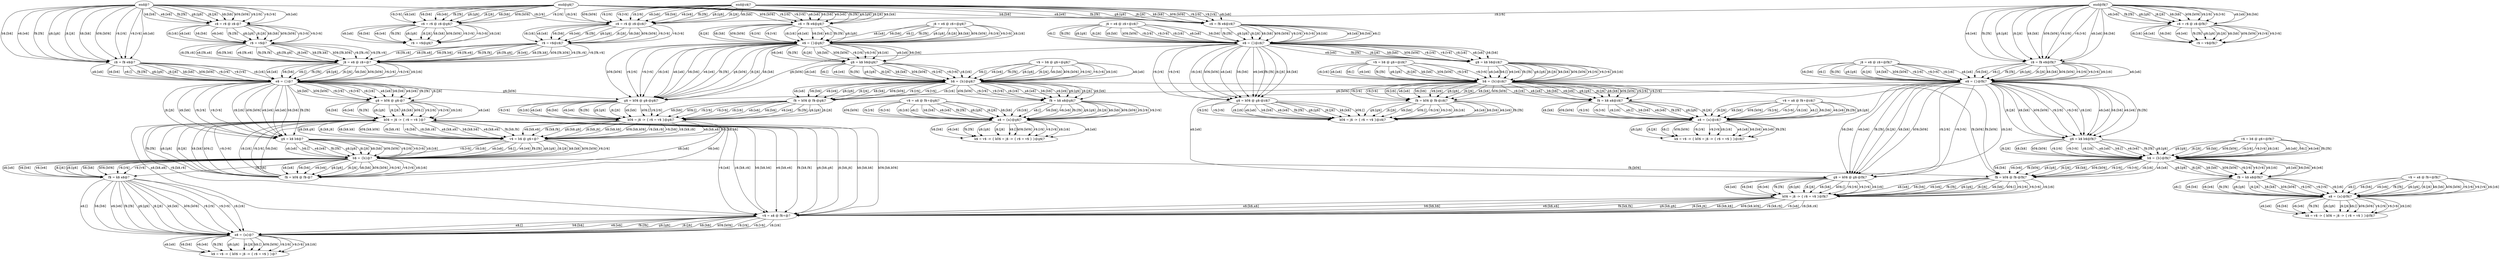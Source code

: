 digraph pds {
    0[label="f$ = k$ a$@?"];
    1[label="a$ = {a}@?"];
    0 -> 1[label="a$;[]"];
    2[label="f$ = k$ a$@f$|?"];
    3[label="a$ = {a}@f$|?"];
    2 -> 3[label="a$;[]"];
    4[label="f$ = k$ a$@g$|?"];
    5[label="a$ = {a}@g$|?"];
    4 -> 5[label="a$;[]"];
    6[label="f$ = k$ a$@z$|?"];
    7[label="a$ = {a}@z$|?"];
    6 -> 7[label="a$;[]"];
    8[label="v$ = a$ @ f$+@?"];
    8 -> 1[label="a$;[]"];
    9[label="v$ = a$ @ f$+@f$|?"];
    9 -> 3[label="a$;[]"];
    10[label="v$ = a$ @ f$+@g$|?"];
    10 -> 5[label="a$;[]"];
    11[label="v$ = a$ @ f$+@z$|?"];
    11 -> 7[label="a$;[]"];
    12[label="g$ = k$ b$@?"];
    13[label="b$ = {b}@?"];
    12 -> 13[label="a$;[a$]"];
    14[label="g$ = k$ b$@f$|?"];
    15[label="b$ = {b}@f$|?"];
    14 -> 15[label="a$;[a$]"];
    16[label="g$ = k$ b$@g$|?"];
    17[label="b$ = {b}@g$|?"];
    16 -> 17[label="a$;[a$]"];
    18[label="g$ = k$ b$@z$|?"];
    19[label="b$ = {b}@z$|?"];
    18 -> 19[label="a$;[a$]"];
    20[label="v$ = b$ @ g$+@?"];
    20 -> 13[label="a$;[a$]"];
    21[label="v$ = b$ @ g$+@f$|?"];
    21 -> 15[label="a$;[a$]"];
    22[label="v$ = b$ @ g$+@g$|?"];
    22 -> 17[label="a$;[a$]"];
    23[label="v$ = b$ @ g$+@z$|?"];
    23 -> 19[label="a$;[a$]"];
    24[label="z$ = f$ e$@?"];
    25[label="e$ = {}@?"];
    24 -> 25[label="a$;[a$]"];
    26[label="z$ = f$ e$@f$|?"];
    27[label="e$ = {}@f$|?"];
    26 -> 27[label="a$;[a$]"];
    28[label="z$ = f$ e$@g$|?"];
    29[label="e$ = {}@g$|?"];
    28 -> 29[label="a$;[a$]"];
    30[label="z$ = f$ e$@z$|?"];
    31[label="e$ = {}@z$|?"];
    30 -> 31[label="a$;[a$]"];
    32[label="j$ = e$ @ z$+@?"];
    32 -> 25[label="a$;[a$]"];
    33[label="j$ = e$ @ z$+@f$|?"];
    33 -> 27[label="a$;[a$]"];
    34[label="j$ = e$ @ z$+@g$|?"];
    34 -> 29[label="a$;[a$]"];
    35[label="j$ = e$ @ z$+@z$|?"];
    35 -> 31[label="a$;[a$]"];
    13 -> 0[label="a$;[a$]"];
    15 -> 2[label="a$;[a$]"];
    17 -> 4[label="a$;[a$]"];
    19 -> 6[label="a$;[a$]"];
    25 -> 12[label="a$;[a$]"];
    27 -> 14[label="a$;[a$]"];
    29 -> 16[label="a$;[a$]"];
    31 -> 18[label="a$;[a$]"];
    36[label="k$ = v$ -> { k0$ = j$ -> { r$ = v$ } }@?"];
    1 -> 36[label="a$;[a$]"];
    37[label="k$ = v$ -> { k0$ = j$ -> { r$ = v$ } }@f$|?"];
    3 -> 37[label="a$;[a$]"];
    38[label="k$ = v$ -> { k0$ = j$ -> { r$ = v$ } }@g$|?"];
    5 -> 38[label="a$;[a$]"];
    39[label="k$ = v$ -> { k0$ = j$ -> { r$ = v$ } }@z$|?"];
    7 -> 39[label="a$;[a$]"];
    40[label="f$ = k0$ @ f$-@?"];
    41[label="k0$ = j$ -> { r$ = v$ }@?"];
    40 -> 41[label="a$;[a$]"];
    42[label="f$ = k0$ @ f$-@f$|?"];
    43[label="k0$ = j$ -> { r$ = v$ }@f$|?"];
    42 -> 43[label="a$;[a$]"];
    44[label="f$ = k0$ @ f$-@g$|?"];
    45[label="k0$ = j$ -> { r$ = v$ }@g$|?"];
    44 -> 45[label="a$;[a$]"];
    46[label="f$ = k0$ @ f$-@z$|?"];
    47[label="k0$ = j$ -> { r$ = v$ }@z$|?"];
    46 -> 47[label="a$;[a$]"];
    48[label="g$ = k0$ @ g$-@?"];
    48 -> 41[label="a$;[a$]"];
    49[label="g$ = k0$ @ g$-@f$|?"];
    49 -> 43[label="a$;[a$]"];
    50[label="g$ = k0$ @ g$-@g$|?"];
    50 -> 45[label="a$;[a$]"];
    51[label="g$ = k0$ @ g$-@z$|?"];
    51 -> 47[label="a$;[a$]"];
    52[label="z$ = r$ @ z$-@?"];
    53[label="r$ = v$@?"];
    52 -> 53[label="a$;[a$]"];
    54[label="z$ = r$ @ z$-@f$|?"];
    55[label="r$ = v$@f$|?"];
    54 -> 55[label="a$;[a$]"];
    56[label="z$ = r$ @ z$-@g$|?"];
    57[label="r$ = v$@g$|?"];
    56 -> 57[label="a$;[a$]"];
    58[label="z$ = r$ @ z$-@z$|?"];
    59[label="r$ = v$@z$|?"];
    58 -> 59[label="a$;[a$]"];
    60[label="end@?"];
    60 -> 24[label="a$;[a$]"];
    61[label="end@f$|?"];
    61 -> 26[label="a$;[a$]"];
    62[label="end@g$|?"];
    62 -> 28[label="a$;[a$]"];
    63[label="end@z$|?"];
    63 -> 30[label="a$;[a$]"];
    53 -> 32[label="a$;[f$,a$]"];
    59 -> 32[label="a$;[f$,a$]"];
    41 -> 8[label="a$;[k$,a$]"];
    43 -> 8[label="a$;[k$,a$]"];
    41 -> 20[label="a$;[k$,a$]"];
    45 -> 20[label="a$;[k$,a$]"];
    13 -> 40[label="a$;[a$]"];
    15 -> 42[label="a$;[a$]"];
    17 -> 44[label="a$;[a$]"];
    19 -> 46[label="a$;[a$]"];
    25 -> 48[label="a$;[a$]"];
    27 -> 49[label="a$;[a$]"];
    29 -> 50[label="a$;[a$]"];
    31 -> 51[label="a$;[a$]"];
    60 -> 52[label="a$;[a$]"];
    61 -> 54[label="a$;[a$]"];
    62 -> 56[label="a$;[a$]"];
    63 -> 58[label="a$;[a$]"];
    0 -> 1[label="b$;[b$]"];
    2 -> 3[label="b$;[b$]"];
    4 -> 5[label="b$;[b$]"];
    6 -> 7[label="b$;[b$]"];
    8 -> 1[label="b$;[b$]"];
    9 -> 3[label="b$;[b$]"];
    10 -> 5[label="b$;[b$]"];
    11 -> 7[label="b$;[b$]"];
    12 -> 13[label="b$;[]"];
    14 -> 15[label="b$;[]"];
    16 -> 17[label="b$;[]"];
    18 -> 19[label="b$;[]"];
    20 -> 13[label="b$;[]"];
    21 -> 15[label="b$;[]"];
    22 -> 17[label="b$;[]"];
    23 -> 19[label="b$;[]"];
    24 -> 25[label="b$;[b$]"];
    26 -> 27[label="b$;[b$]"];
    28 -> 29[label="b$;[b$]"];
    30 -> 31[label="b$;[b$]"];
    32 -> 25[label="b$;[b$]"];
    33 -> 27[label="b$;[b$]"];
    34 -> 29[label="b$;[b$]"];
    35 -> 31[label="b$;[b$]"];
    13 -> 0[label="b$;[b$]"];
    15 -> 2[label="b$;[b$]"];
    17 -> 4[label="b$;[b$]"];
    19 -> 6[label="b$;[b$]"];
    25 -> 12[label="b$;[b$]"];
    27 -> 14[label="b$;[b$]"];
    29 -> 16[label="b$;[b$]"];
    31 -> 18[label="b$;[b$]"];
    1 -> 36[label="b$;[b$]"];
    3 -> 37[label="b$;[b$]"];
    5 -> 38[label="b$;[b$]"];
    7 -> 39[label="b$;[b$]"];
    40 -> 41[label="b$;[b$]"];
    42 -> 43[label="b$;[b$]"];
    44 -> 45[label="b$;[b$]"];
    46 -> 47[label="b$;[b$]"];
    48 -> 41[label="b$;[b$]"];
    49 -> 43[label="b$;[b$]"];
    50 -> 45[label="b$;[b$]"];
    51 -> 47[label="b$;[b$]"];
    52 -> 53[label="b$;[b$]"];
    54 -> 55[label="b$;[b$]"];
    56 -> 57[label="b$;[b$]"];
    58 -> 59[label="b$;[b$]"];
    60 -> 24[label="b$;[b$]"];
    61 -> 26[label="b$;[b$]"];
    62 -> 28[label="b$;[b$]"];
    63 -> 30[label="b$;[b$]"];
    53 -> 32[label="b$;[f$,b$]"];
    59 -> 32[label="b$;[f$,b$]"];
    41 -> 8[label="b$;[k$,b$]"];
    43 -> 8[label="b$;[k$,b$]"];
    41 -> 20[label="b$;[k$,b$]"];
    45 -> 20[label="b$;[k$,b$]"];
    13 -> 40[label="b$;[b$]"];
    15 -> 42[label="b$;[b$]"];
    17 -> 44[label="b$;[b$]"];
    19 -> 46[label="b$;[b$]"];
    25 -> 48[label="b$;[b$]"];
    27 -> 49[label="b$;[b$]"];
    29 -> 50[label="b$;[b$]"];
    31 -> 51[label="b$;[b$]"];
    60 -> 52[label="b$;[b$]"];
    61 -> 54[label="b$;[b$]"];
    62 -> 56[label="b$;[b$]"];
    63 -> 58[label="b$;[b$]"];
    0 -> 1[label="e$;[e$]"];
    2 -> 3[label="e$;[e$]"];
    4 -> 5[label="e$;[e$]"];
    6 -> 7[label="e$;[e$]"];
    8 -> 1[label="e$;[e$]"];
    9 -> 3[label="e$;[e$]"];
    10 -> 5[label="e$;[e$]"];
    11 -> 7[label="e$;[e$]"];
    12 -> 13[label="e$;[e$]"];
    14 -> 15[label="e$;[e$]"];
    16 -> 17[label="e$;[e$]"];
    18 -> 19[label="e$;[e$]"];
    20 -> 13[label="e$;[e$]"];
    21 -> 15[label="e$;[e$]"];
    22 -> 17[label="e$;[e$]"];
    23 -> 19[label="e$;[e$]"];
    24 -> 25[label="e$;[]"];
    26 -> 27[label="e$;[]"];
    28 -> 29[label="e$;[]"];
    30 -> 31[label="e$;[]"];
    32 -> 25[label="e$;[]"];
    33 -> 27[label="e$;[]"];
    34 -> 29[label="e$;[]"];
    35 -> 31[label="e$;[]"];
    13 -> 0[label="e$;[e$]"];
    15 -> 2[label="e$;[e$]"];
    17 -> 4[label="e$;[e$]"];
    19 -> 6[label="e$;[e$]"];
    25 -> 12[label="e$;[e$]"];
    27 -> 14[label="e$;[e$]"];
    29 -> 16[label="e$;[e$]"];
    31 -> 18[label="e$;[e$]"];
    1 -> 36[label="e$;[e$]"];
    3 -> 37[label="e$;[e$]"];
    5 -> 38[label="e$;[e$]"];
    7 -> 39[label="e$;[e$]"];
    40 -> 41[label="e$;[e$]"];
    42 -> 43[label="e$;[e$]"];
    44 -> 45[label="e$;[e$]"];
    46 -> 47[label="e$;[e$]"];
    48 -> 41[label="e$;[e$]"];
    49 -> 43[label="e$;[e$]"];
    50 -> 45[label="e$;[e$]"];
    51 -> 47[label="e$;[e$]"];
    52 -> 53[label="e$;[e$]"];
    54 -> 55[label="e$;[e$]"];
    56 -> 57[label="e$;[e$]"];
    58 -> 59[label="e$;[e$]"];
    60 -> 24[label="e$;[e$]"];
    61 -> 26[label="e$;[e$]"];
    62 -> 28[label="e$;[e$]"];
    63 -> 30[label="e$;[e$]"];
    53 -> 32[label="e$;[f$,e$]"];
    59 -> 32[label="e$;[f$,e$]"];
    41 -> 8[label="e$;[k$,e$]"];
    43 -> 8[label="e$;[k$,e$]"];
    41 -> 20[label="e$;[k$,e$]"];
    45 -> 20[label="e$;[k$,e$]"];
    13 -> 40[label="e$;[e$]"];
    15 -> 42[label="e$;[e$]"];
    17 -> 44[label="e$;[e$]"];
    19 -> 46[label="e$;[e$]"];
    25 -> 48[label="e$;[e$]"];
    27 -> 49[label="e$;[e$]"];
    29 -> 50[label="e$;[e$]"];
    31 -> 51[label="e$;[e$]"];
    60 -> 52[label="e$;[e$]"];
    61 -> 54[label="e$;[e$]"];
    62 -> 56[label="e$;[e$]"];
    63 -> 58[label="e$;[e$]"];
    0 -> 1[label="f$;[f$]"];
    2 -> 3[label="f$;[f$]"];
    4 -> 5[label="f$;[f$]"];
    6 -> 7[label="f$;[f$]"];
    8 -> 1[label="f$;[f$]"];
    9 -> 3[label="f$;[f$]"];
    10 -> 5[label="f$;[f$]"];
    11 -> 7[label="f$;[f$]"];
    12 -> 13[label="f$;[f$]"];
    14 -> 15[label="f$;[f$]"];
    16 -> 17[label="f$;[f$]"];
    18 -> 19[label="f$;[f$]"];
    20 -> 13[label="f$;[f$]"];
    21 -> 15[label="f$;[f$]"];
    22 -> 17[label="f$;[f$]"];
    23 -> 19[label="f$;[f$]"];
    24 -> 25[label="f$;[f$]"];
    26 -> 27[label="f$;[f$]"];
    28 -> 29[label="f$;[f$]"];
    30 -> 31[label="f$;[f$]"];
    32 -> 25[label="f$;[f$]"];
    33 -> 27[label="f$;[f$]"];
    34 -> 29[label="f$;[f$]"];
    35 -> 31[label="f$;[f$]"];
    25 -> 12[label="f$;[f$]"];
    27 -> 14[label="f$;[f$]"];
    29 -> 16[label="f$;[f$]"];
    31 -> 18[label="f$;[f$]"];
    1 -> 36[label="f$;[f$]"];
    3 -> 37[label="f$;[f$]"];
    5 -> 38[label="f$;[f$]"];
    7 -> 39[label="f$;[f$]"];
    40 -> 41[label="f$;[f$]"];
    42 -> 43[label="f$;[f$]"];
    44 -> 45[label="f$;[f$]"];
    46 -> 47[label="f$;[f$]"];
    48 -> 41[label="f$;[f$]"];
    49 -> 43[label="f$;[f$]"];
    50 -> 45[label="f$;[f$]"];
    51 -> 47[label="f$;[f$]"];
    52 -> 53[label="f$;[f$]"];
    54 -> 55[label="f$;[f$]"];
    56 -> 57[label="f$;[f$]"];
    58 -> 59[label="f$;[f$]"];
    60 -> 24[label="f$;[f$]"];
    61 -> 26[label="f$;[f$]"];
    62 -> 28[label="f$;[f$]"];
    63 -> 30[label="f$;[f$]"];
    53 -> 32[label="f$;[f$,f$]"];
    59 -> 32[label="f$;[f$,f$]"];
    41 -> 8[label="f$;[k$,f$]"];
    43 -> 8[label="f$;[k$,f$]"];
    41 -> 20[label="f$;[k$,f$]"];
    45 -> 20[label="f$;[k$,f$]"];
    13 -> 42[label="f$;[k0$]"];
    15 -> 42[label="f$;[k0$]"];
    17 -> 42[label="f$;[k0$]"];
    19 -> 42[label="f$;[k0$]"];
    25 -> 48[label="f$;[f$]"];
    27 -> 49[label="f$;[f$]"];
    29 -> 50[label="f$;[f$]"];
    31 -> 51[label="f$;[f$]"];
    60 -> 52[label="f$;[f$]"];
    61 -> 54[label="f$;[f$]"];
    62 -> 56[label="f$;[f$]"];
    63 -> 58[label="f$;[f$]"];
    0 -> 1[label="g$;[g$]"];
    2 -> 3[label="g$;[g$]"];
    4 -> 5[label="g$;[g$]"];
    6 -> 7[label="g$;[g$]"];
    8 -> 1[label="g$;[g$]"];
    9 -> 3[label="g$;[g$]"];
    10 -> 5[label="g$;[g$]"];
    11 -> 7[label="g$;[g$]"];
    12 -> 13[label="g$;[g$]"];
    14 -> 15[label="g$;[g$]"];
    16 -> 17[label="g$;[g$]"];
    18 -> 19[label="g$;[g$]"];
    20 -> 13[label="g$;[g$]"];
    21 -> 15[label="g$;[g$]"];
    22 -> 17[label="g$;[g$]"];
    23 -> 19[label="g$;[g$]"];
    24 -> 25[label="g$;[g$]"];
    26 -> 27[label="g$;[g$]"];
    28 -> 29[label="g$;[g$]"];
    30 -> 31[label="g$;[g$]"];
    32 -> 25[label="g$;[g$]"];
    33 -> 27[label="g$;[g$]"];
    34 -> 29[label="g$;[g$]"];
    35 -> 31[label="g$;[g$]"];
    13 -> 0[label="g$;[g$]"];
    15 -> 2[label="g$;[g$]"];
    17 -> 4[label="g$;[g$]"];
    19 -> 6[label="g$;[g$]"];
    1 -> 36[label="g$;[g$]"];
    3 -> 37[label="g$;[g$]"];
    5 -> 38[label="g$;[g$]"];
    7 -> 39[label="g$;[g$]"];
    40 -> 41[label="g$;[g$]"];
    42 -> 43[label="g$;[g$]"];
    44 -> 45[label="g$;[g$]"];
    46 -> 47[label="g$;[g$]"];
    48 -> 41[label="g$;[g$]"];
    49 -> 43[label="g$;[g$]"];
    50 -> 45[label="g$;[g$]"];
    51 -> 47[label="g$;[g$]"];
    52 -> 53[label="g$;[g$]"];
    54 -> 55[label="g$;[g$]"];
    56 -> 57[label="g$;[g$]"];
    58 -> 59[label="g$;[g$]"];
    60 -> 24[label="g$;[g$]"];
    61 -> 26[label="g$;[g$]"];
    62 -> 28[label="g$;[g$]"];
    63 -> 30[label="g$;[g$]"];
    53 -> 32[label="g$;[f$,g$]"];
    59 -> 32[label="g$;[f$,g$]"];
    41 -> 8[label="g$;[k$,g$]"];
    43 -> 8[label="g$;[k$,g$]"];
    41 -> 20[label="g$;[k$,g$]"];
    45 -> 20[label="g$;[k$,g$]"];
    13 -> 40[label="g$;[g$]"];
    15 -> 42[label="g$;[g$]"];
    17 -> 44[label="g$;[g$]"];
    19 -> 46[label="g$;[g$]"];
    25 -> 50[label="g$;[k0$]"];
    27 -> 50[label="g$;[k0$]"];
    29 -> 50[label="g$;[k0$]"];
    31 -> 50[label="g$;[k0$]"];
    60 -> 52[label="g$;[g$]"];
    61 -> 54[label="g$;[g$]"];
    62 -> 56[label="g$;[g$]"];
    63 -> 58[label="g$;[g$]"];
    0 -> 1[label="j$;[j$]"];
    2 -> 3[label="j$;[j$]"];
    4 -> 5[label="j$;[j$]"];
    6 -> 7[label="j$;[j$]"];
    8 -> 1[label="j$;[j$]"];
    9 -> 3[label="j$;[j$]"];
    10 -> 5[label="j$;[j$]"];
    11 -> 7[label="j$;[j$]"];
    12 -> 13[label="j$;[j$]"];
    14 -> 15[label="j$;[j$]"];
    16 -> 17[label="j$;[j$]"];
    18 -> 19[label="j$;[j$]"];
    20 -> 13[label="j$;[j$]"];
    21 -> 15[label="j$;[j$]"];
    22 -> 17[label="j$;[j$]"];
    23 -> 19[label="j$;[j$]"];
    24 -> 25[label="j$;[j$]"];
    26 -> 27[label="j$;[j$]"];
    28 -> 29[label="j$;[j$]"];
    30 -> 31[label="j$;[j$]"];
    32 -> 25[label="j$;[j$]"];
    33 -> 27[label="j$;[j$]"];
    34 -> 29[label="j$;[j$]"];
    35 -> 31[label="j$;[j$]"];
    13 -> 0[label="j$;[j$]"];
    15 -> 2[label="j$;[j$]"];
    17 -> 4[label="j$;[j$]"];
    19 -> 6[label="j$;[j$]"];
    25 -> 12[label="j$;[j$]"];
    27 -> 14[label="j$;[j$]"];
    29 -> 16[label="j$;[j$]"];
    31 -> 18[label="j$;[j$]"];
    1 -> 36[label="j$;[j$]"];
    3 -> 37[label="j$;[j$]"];
    5 -> 38[label="j$;[j$]"];
    7 -> 39[label="j$;[j$]"];
    40 -> 41[label="j$;[j$]"];
    42 -> 43[label="j$;[j$]"];
    44 -> 45[label="j$;[j$]"];
    46 -> 47[label="j$;[j$]"];
    48 -> 41[label="j$;[j$]"];
    49 -> 43[label="j$;[j$]"];
    50 -> 45[label="j$;[j$]"];
    51 -> 47[label="j$;[j$]"];
    52 -> 53[label="j$;[j$]"];
    54 -> 55[label="j$;[j$]"];
    56 -> 57[label="j$;[j$]"];
    58 -> 59[label="j$;[j$]"];
    60 -> 24[label="j$;[j$]"];
    61 -> 26[label="j$;[j$]"];
    62 -> 28[label="j$;[j$]"];
    63 -> 30[label="j$;[j$]"];
    53 -> 32[label="j$;[e$]"];
    59 -> 32[label="j$;[e$]"];
    41 -> 8[label="j$;[k$,j$]"];
    43 -> 8[label="j$;[k$,j$]"];
    41 -> 20[label="j$;[k$,j$]"];
    45 -> 20[label="j$;[k$,j$]"];
    13 -> 40[label="j$;[j$]"];
    15 -> 42[label="j$;[j$]"];
    17 -> 44[label="j$;[j$]"];
    19 -> 46[label="j$;[j$]"];
    25 -> 48[label="j$;[j$]"];
    27 -> 49[label="j$;[j$]"];
    29 -> 50[label="j$;[j$]"];
    31 -> 51[label="j$;[j$]"];
    60 -> 52[label="j$;[j$]"];
    61 -> 54[label="j$;[j$]"];
    62 -> 56[label="j$;[j$]"];
    63 -> 58[label="j$;[j$]"];
    0 -> 1[label="k$;[k$]"];
    2 -> 3[label="k$;[k$]"];
    4 -> 5[label="k$;[k$]"];
    6 -> 7[label="k$;[k$]"];
    8 -> 1[label="k$;[k$]"];
    9 -> 3[label="k$;[k$]"];
    10 -> 5[label="k$;[k$]"];
    11 -> 7[label="k$;[k$]"];
    12 -> 13[label="k$;[k$]"];
    14 -> 15[label="k$;[k$]"];
    16 -> 17[label="k$;[k$]"];
    18 -> 19[label="k$;[k$]"];
    20 -> 13[label="k$;[k$]"];
    21 -> 15[label="k$;[k$]"];
    22 -> 17[label="k$;[k$]"];
    23 -> 19[label="k$;[k$]"];
    24 -> 25[label="k$;[k$]"];
    26 -> 27[label="k$;[k$]"];
    28 -> 29[label="k$;[k$]"];
    30 -> 31[label="k$;[k$]"];
    32 -> 25[label="k$;[k$]"];
    33 -> 27[label="k$;[k$]"];
    34 -> 29[label="k$;[k$]"];
    35 -> 31[label="k$;[k$]"];
    13 -> 0[label="k$;[k$]"];
    15 -> 2[label="k$;[k$]"];
    17 -> 4[label="k$;[k$]"];
    19 -> 6[label="k$;[k$]"];
    25 -> 12[label="k$;[k$]"];
    27 -> 14[label="k$;[k$]"];
    29 -> 16[label="k$;[k$]"];
    31 -> 18[label="k$;[k$]"];
    1 -> 36[label="k$;[]"];
    3 -> 37[label="k$;[]"];
    5 -> 38[label="k$;[]"];
    7 -> 39[label="k$;[]"];
    40 -> 41[label="k$;[k$]"];
    42 -> 43[label="k$;[k$]"];
    44 -> 45[label="k$;[k$]"];
    46 -> 47[label="k$;[k$]"];
    48 -> 41[label="k$;[k$]"];
    49 -> 43[label="k$;[k$]"];
    50 -> 45[label="k$;[k$]"];
    51 -> 47[label="k$;[k$]"];
    52 -> 53[label="k$;[k$]"];
    54 -> 55[label="k$;[k$]"];
    56 -> 57[label="k$;[k$]"];
    58 -> 59[label="k$;[k$]"];
    60 -> 24[label="k$;[k$]"];
    61 -> 26[label="k$;[k$]"];
    62 -> 28[label="k$;[k$]"];
    63 -> 30[label="k$;[k$]"];
    53 -> 32[label="k$;[f$,k$]"];
    59 -> 32[label="k$;[f$,k$]"];
    41 -> 8[label="k$;[k$,k$]"];
    43 -> 8[label="k$;[k$,k$]"];
    41 -> 20[label="k$;[k$,k$]"];
    45 -> 20[label="k$;[k$,k$]"];
    13 -> 40[label="k$;[k$]"];
    15 -> 42[label="k$;[k$]"];
    17 -> 44[label="k$;[k$]"];
    19 -> 46[label="k$;[k$]"];
    25 -> 48[label="k$;[k$]"];
    27 -> 49[label="k$;[k$]"];
    29 -> 50[label="k$;[k$]"];
    31 -> 51[label="k$;[k$]"];
    60 -> 52[label="k$;[k$]"];
    61 -> 54[label="k$;[k$]"];
    62 -> 56[label="k$;[k$]"];
    63 -> 58[label="k$;[k$]"];
    0 -> 1[label="k0$;[k0$]"];
    2 -> 3[label="k0$;[k0$]"];
    4 -> 5[label="k0$;[k0$]"];
    6 -> 7[label="k0$;[k0$]"];
    8 -> 1[label="k0$;[k0$]"];
    9 -> 3[label="k0$;[k0$]"];
    10 -> 5[label="k0$;[k0$]"];
    11 -> 7[label="k0$;[k0$]"];
    12 -> 13[label="k0$;[k0$]"];
    14 -> 15[label="k0$;[k0$]"];
    16 -> 17[label="k0$;[k0$]"];
    18 -> 19[label="k0$;[k0$]"];
    20 -> 13[label="k0$;[k0$]"];
    21 -> 15[label="k0$;[k0$]"];
    22 -> 17[label="k0$;[k0$]"];
    23 -> 19[label="k0$;[k0$]"];
    24 -> 25[label="k0$;[k0$]"];
    26 -> 27[label="k0$;[k0$]"];
    28 -> 29[label="k0$;[k0$]"];
    30 -> 31[label="k0$;[k0$]"];
    32 -> 25[label="k0$;[k0$]"];
    33 -> 27[label="k0$;[k0$]"];
    34 -> 29[label="k0$;[k0$]"];
    35 -> 31[label="k0$;[k0$]"];
    13 -> 0[label="k0$;[k0$]"];
    15 -> 2[label="k0$;[k0$]"];
    17 -> 4[label="k0$;[k0$]"];
    19 -> 6[label="k0$;[k0$]"];
    25 -> 12[label="k0$;[k0$]"];
    27 -> 14[label="k0$;[k0$]"];
    29 -> 16[label="k0$;[k0$]"];
    31 -> 18[label="k0$;[k0$]"];
    1 -> 36[label="k0$;[k0$]"];
    3 -> 37[label="k0$;[k0$]"];
    5 -> 38[label="k0$;[k0$]"];
    7 -> 39[label="k0$;[k0$]"];
    40 -> 41[label="k0$;[]"];
    42 -> 43[label="k0$;[]"];
    44 -> 45[label="k0$;[]"];
    46 -> 47[label="k0$;[]"];
    48 -> 41[label="k0$;[]"];
    49 -> 43[label="k0$;[]"];
    50 -> 45[label="k0$;[]"];
    51 -> 47[label="k0$;[]"];
    52 -> 53[label="k0$;[k0$]"];
    54 -> 55[label="k0$;[k0$]"];
    56 -> 57[label="k0$;[k0$]"];
    58 -> 59[label="k0$;[k0$]"];
    60 -> 24[label="k0$;[k0$]"];
    61 -> 26[label="k0$;[k0$]"];
    62 -> 28[label="k0$;[k0$]"];
    63 -> 30[label="k0$;[k0$]"];
    53 -> 32[label="k0$;[f$,k0$]"];
    59 -> 32[label="k0$;[f$,k0$]"];
    41 -> 8[label="k0$;[k$,k0$]"];
    43 -> 8[label="k0$;[k$,k0$]"];
    41 -> 20[label="k0$;[k$,k0$]"];
    45 -> 20[label="k0$;[k$,k0$]"];
    13 -> 40[label="k0$;[k0$]"];
    15 -> 42[label="k0$;[k0$]"];
    17 -> 44[label="k0$;[k0$]"];
    19 -> 46[label="k0$;[k0$]"];
    25 -> 48[label="k0$;[k0$]"];
    27 -> 49[label="k0$;[k0$]"];
    29 -> 50[label="k0$;[k0$]"];
    31 -> 51[label="k0$;[k0$]"];
    60 -> 52[label="k0$;[k0$]"];
    61 -> 54[label="k0$;[k0$]"];
    62 -> 56[label="k0$;[k0$]"];
    63 -> 58[label="k0$;[k0$]"];
    0 -> 1[label="r$;[r$]"];
    2 -> 3[label="r$;[r$]"];
    4 -> 5[label="r$;[r$]"];
    6 -> 7[label="r$;[r$]"];
    8 -> 1[label="r$;[r$]"];
    9 -> 3[label="r$;[r$]"];
    10 -> 5[label="r$;[r$]"];
    11 -> 7[label="r$;[r$]"];
    12 -> 13[label="r$;[r$]"];
    14 -> 15[label="r$;[r$]"];
    16 -> 17[label="r$;[r$]"];
    18 -> 19[label="r$;[r$]"];
    20 -> 13[label="r$;[r$]"];
    21 -> 15[label="r$;[r$]"];
    22 -> 17[label="r$;[r$]"];
    23 -> 19[label="r$;[r$]"];
    24 -> 25[label="r$;[r$]"];
    26 -> 27[label="r$;[r$]"];
    28 -> 29[label="r$;[r$]"];
    30 -> 31[label="r$;[r$]"];
    32 -> 25[label="r$;[r$]"];
    33 -> 27[label="r$;[r$]"];
    34 -> 29[label="r$;[r$]"];
    35 -> 31[label="r$;[r$]"];
    13 -> 0[label="r$;[r$]"];
    15 -> 2[label="r$;[r$]"];
    17 -> 4[label="r$;[r$]"];
    19 -> 6[label="r$;[r$]"];
    25 -> 12[label="r$;[r$]"];
    27 -> 14[label="r$;[r$]"];
    29 -> 16[label="r$;[r$]"];
    31 -> 18[label="r$;[r$]"];
    1 -> 36[label="r$;[r$]"];
    3 -> 37[label="r$;[r$]"];
    5 -> 38[label="r$;[r$]"];
    7 -> 39[label="r$;[r$]"];
    40 -> 41[label="r$;[r$]"];
    42 -> 43[label="r$;[r$]"];
    44 -> 45[label="r$;[r$]"];
    46 -> 47[label="r$;[r$]"];
    48 -> 41[label="r$;[r$]"];
    49 -> 43[label="r$;[r$]"];
    50 -> 45[label="r$;[r$]"];
    51 -> 47[label="r$;[r$]"];
    52 -> 53[label="r$;[v$]"];
    54 -> 55[label="r$;[v$]"];
    56 -> 57[label="r$;[v$]"];
    58 -> 59[label="r$;[v$]"];
    60 -> 24[label="r$;[r$]"];
    61 -> 26[label="r$;[r$]"];
    62 -> 28[label="r$;[r$]"];
    63 -> 30[label="r$;[r$]"];
    53 -> 32[label="r$;[f$,r$]"];
    59 -> 32[label="r$;[f$,r$]"];
    41 -> 8[label="r$;[k$,r$]"];
    43 -> 8[label="r$;[k$,r$]"];
    41 -> 20[label="r$;[k$,r$]"];
    45 -> 20[label="r$;[k$,r$]"];
    13 -> 40[label="r$;[r$]"];
    15 -> 42[label="r$;[r$]"];
    17 -> 44[label="r$;[r$]"];
    19 -> 46[label="r$;[r$]"];
    25 -> 48[label="r$;[r$]"];
    27 -> 49[label="r$;[r$]"];
    29 -> 50[label="r$;[r$]"];
    31 -> 51[label="r$;[r$]"];
    60 -> 52[label="r$;[r$]"];
    61 -> 54[label="r$;[r$]"];
    62 -> 56[label="r$;[r$]"];
    63 -> 58[label="r$;[r$]"];
    0 -> 1[label="v$;[v$]"];
    2 -> 3[label="v$;[v$]"];
    4 -> 5[label="v$;[v$]"];
    6 -> 7[label="v$;[v$]"];
    8 -> 1[label="v$;[v$]"];
    9 -> 3[label="v$;[v$]"];
    10 -> 5[label="v$;[v$]"];
    11 -> 7[label="v$;[v$]"];
    12 -> 13[label="v$;[v$]"];
    14 -> 15[label="v$;[v$]"];
    16 -> 17[label="v$;[v$]"];
    18 -> 19[label="v$;[v$]"];
    20 -> 13[label="v$;[v$]"];
    21 -> 15[label="v$;[v$]"];
    22 -> 17[label="v$;[v$]"];
    23 -> 19[label="v$;[v$]"];
    24 -> 25[label="v$;[v$]"];
    26 -> 27[label="v$;[v$]"];
    28 -> 29[label="v$;[v$]"];
    30 -> 31[label="v$;[v$]"];
    32 -> 25[label="v$;[v$]"];
    33 -> 27[label="v$;[v$]"];
    34 -> 29[label="v$;[v$]"];
    35 -> 31[label="v$;[v$]"];
    13 -> 0[label="v$;[v$]"];
    15 -> 2[label="v$;[v$]"];
    17 -> 4[label="v$;[v$]"];
    19 -> 6[label="v$;[v$]"];
    25 -> 12[label="v$;[v$]"];
    27 -> 14[label="v$;[v$]"];
    29 -> 16[label="v$;[v$]"];
    31 -> 18[label="v$;[v$]"];
    1 -> 36[label="v$;[v$]"];
    3 -> 37[label="v$;[v$]"];
    5 -> 38[label="v$;[v$]"];
    7 -> 39[label="v$;[v$]"];
    40 -> 41[label="v$;[v$]"];
    42 -> 43[label="v$;[v$]"];
    44 -> 45[label="v$;[v$]"];
    46 -> 47[label="v$;[v$]"];
    48 -> 41[label="v$;[v$]"];
    49 -> 43[label="v$;[v$]"];
    50 -> 45[label="v$;[v$]"];
    51 -> 47[label="v$;[v$]"];
    52 -> 53[label="v$;[v$]"];
    54 -> 55[label="v$;[v$]"];
    56 -> 57[label="v$;[v$]"];
    58 -> 59[label="v$;[v$]"];
    60 -> 24[label="v$;[v$]"];
    61 -> 26[label="v$;[v$]"];
    62 -> 28[label="v$;[v$]"];
    63 -> 30[label="v$;[v$]"];
    53 -> 32[label="v$;[f$,v$]"];
    59 -> 32[label="v$;[f$,v$]"];
    41 -> 8[label="v$;[a$]"];
    43 -> 8[label="v$;[a$]"];
    41 -> 20[label="v$;[b$]"];
    45 -> 20[label="v$;[b$]"];
    13 -> 40[label="v$;[v$]"];
    15 -> 42[label="v$;[v$]"];
    17 -> 44[label="v$;[v$]"];
    19 -> 46[label="v$;[v$]"];
    25 -> 48[label="v$;[v$]"];
    27 -> 49[label="v$;[v$]"];
    29 -> 50[label="v$;[v$]"];
    31 -> 51[label="v$;[v$]"];
    60 -> 52[label="v$;[v$]"];
    61 -> 54[label="v$;[v$]"];
    62 -> 56[label="v$;[v$]"];
    63 -> 58[label="v$;[v$]"];
    0 -> 1[label="z$;[z$]"];
    2 -> 3[label="z$;[z$]"];
    4 -> 5[label="z$;[z$]"];
    6 -> 7[label="z$;[z$]"];
    8 -> 1[label="z$;[z$]"];
    9 -> 3[label="z$;[z$]"];
    10 -> 5[label="z$;[z$]"];
    11 -> 7[label="z$;[z$]"];
    12 -> 13[label="z$;[z$]"];
    14 -> 15[label="z$;[z$]"];
    16 -> 17[label="z$;[z$]"];
    18 -> 19[label="z$;[z$]"];
    20 -> 13[label="z$;[z$]"];
    21 -> 15[label="z$;[z$]"];
    22 -> 17[label="z$;[z$]"];
    23 -> 19[label="z$;[z$]"];
    24 -> 25[label="z$;[z$]"];
    26 -> 27[label="z$;[z$]"];
    28 -> 29[label="z$;[z$]"];
    30 -> 31[label="z$;[z$]"];
    32 -> 25[label="z$;[z$]"];
    33 -> 27[label="z$;[z$]"];
    34 -> 29[label="z$;[z$]"];
    35 -> 31[label="z$;[z$]"];
    13 -> 0[label="z$;[z$]"];
    15 -> 2[label="z$;[z$]"];
    17 -> 4[label="z$;[z$]"];
    19 -> 6[label="z$;[z$]"];
    25 -> 12[label="z$;[z$]"];
    27 -> 14[label="z$;[z$]"];
    29 -> 16[label="z$;[z$]"];
    31 -> 18[label="z$;[z$]"];
    1 -> 36[label="z$;[z$]"];
    3 -> 37[label="z$;[z$]"];
    5 -> 38[label="z$;[z$]"];
    7 -> 39[label="z$;[z$]"];
    40 -> 41[label="z$;[z$]"];
    42 -> 43[label="z$;[z$]"];
    44 -> 45[label="z$;[z$]"];
    46 -> 47[label="z$;[z$]"];
    48 -> 41[label="z$;[z$]"];
    49 -> 43[label="z$;[z$]"];
    50 -> 45[label="z$;[z$]"];
    51 -> 47[label="z$;[z$]"];
    52 -> 53[label="z$;[z$]"];
    54 -> 55[label="z$;[z$]"];
    56 -> 57[label="z$;[z$]"];
    58 -> 59[label="z$;[z$]"];
    53 -> 32[label="z$;[f$,z$]"];
    59 -> 32[label="z$;[f$,z$]"];
    41 -> 8[label="z$;[k$,z$]"];
    43 -> 8[label="z$;[k$,z$]"];
    41 -> 20[label="z$;[k$,z$]"];
    45 -> 20[label="z$;[k$,z$]"];
    13 -> 40[label="z$;[z$]"];
    15 -> 42[label="z$;[z$]"];
    17 -> 44[label="z$;[z$]"];
    19 -> 46[label="z$;[z$]"];
    25 -> 48[label="z$;[z$]"];
    27 -> 49[label="z$;[z$]"];
    29 -> 50[label="z$;[z$]"];
    31 -> 51[label="z$;[z$]"];
    60 -> 58[label="z$;[r$]"];
    61 -> 58[label="z$;[r$]"];
    62 -> 58[label="z$;[r$]"];
    63 -> 58[label="z$;[r$]"];
}

